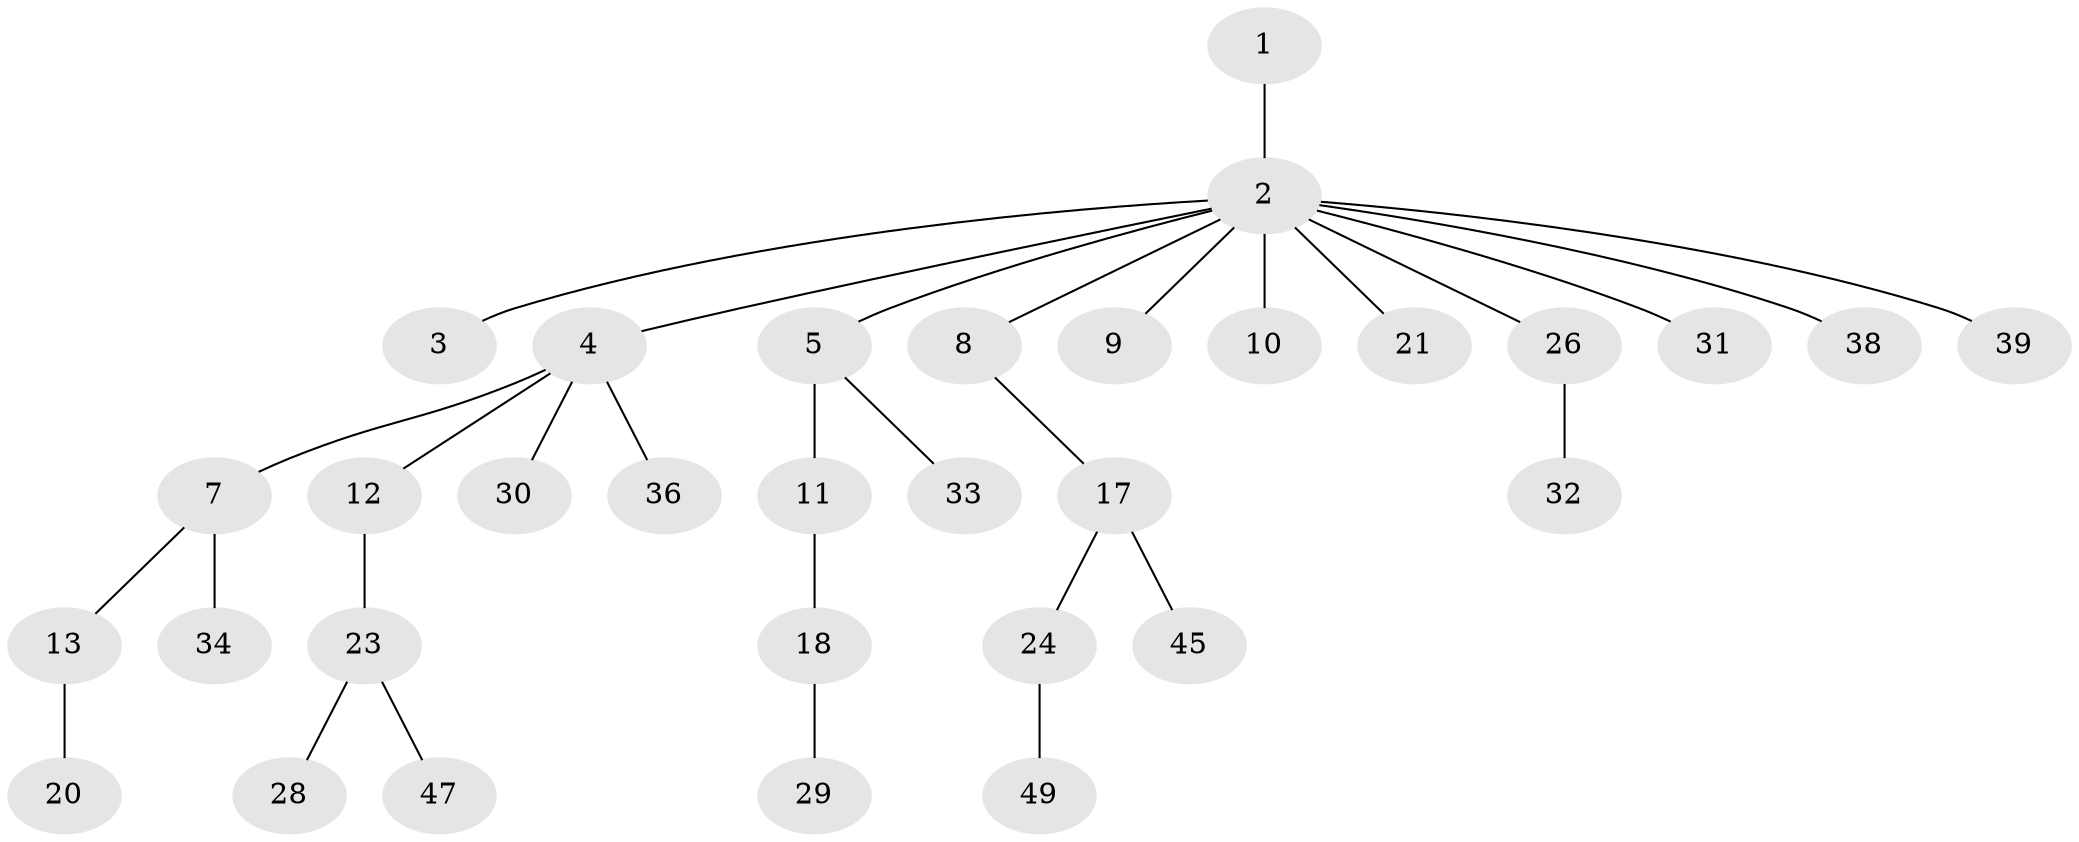 // original degree distribution, {2: 0.23529411764705882, 9: 0.0196078431372549, 4: 0.058823529411764705, 5: 0.0196078431372549, 3: 0.1568627450980392, 1: 0.5098039215686274}
// Generated by graph-tools (version 1.1) at 2025/42/03/06/25 10:42:03]
// undirected, 32 vertices, 31 edges
graph export_dot {
graph [start="1"]
  node [color=gray90,style=filled];
  1 [super="+25"];
  2 [super="+6"];
  3 [super="+15"];
  4 [super="+19"];
  5 [super="+50"];
  7 [super="+16"];
  8 [super="+27"];
  9;
  10 [super="+22"];
  11;
  12;
  13 [super="+14"];
  17;
  18 [super="+40"];
  20 [super="+35"];
  21;
  23 [super="+42"];
  24 [super="+51"];
  26 [super="+43"];
  28;
  29 [super="+37"];
  30;
  31 [super="+44"];
  32;
  33 [super="+48"];
  34 [super="+41"];
  36;
  38;
  39;
  45 [super="+46"];
  47;
  49;
  1 -- 2;
  2 -- 3;
  2 -- 4;
  2 -- 5;
  2 -- 8;
  2 -- 10;
  2 -- 21;
  2 -- 26;
  2 -- 38;
  2 -- 39;
  2 -- 9;
  2 -- 31;
  4 -- 7;
  4 -- 12;
  4 -- 36;
  4 -- 30;
  5 -- 11;
  5 -- 33;
  7 -- 13;
  7 -- 34;
  8 -- 17;
  11 -- 18;
  12 -- 23;
  13 -- 20;
  17 -- 24;
  17 -- 45;
  18 -- 29;
  23 -- 28;
  23 -- 47;
  24 -- 49;
  26 -- 32;
}
